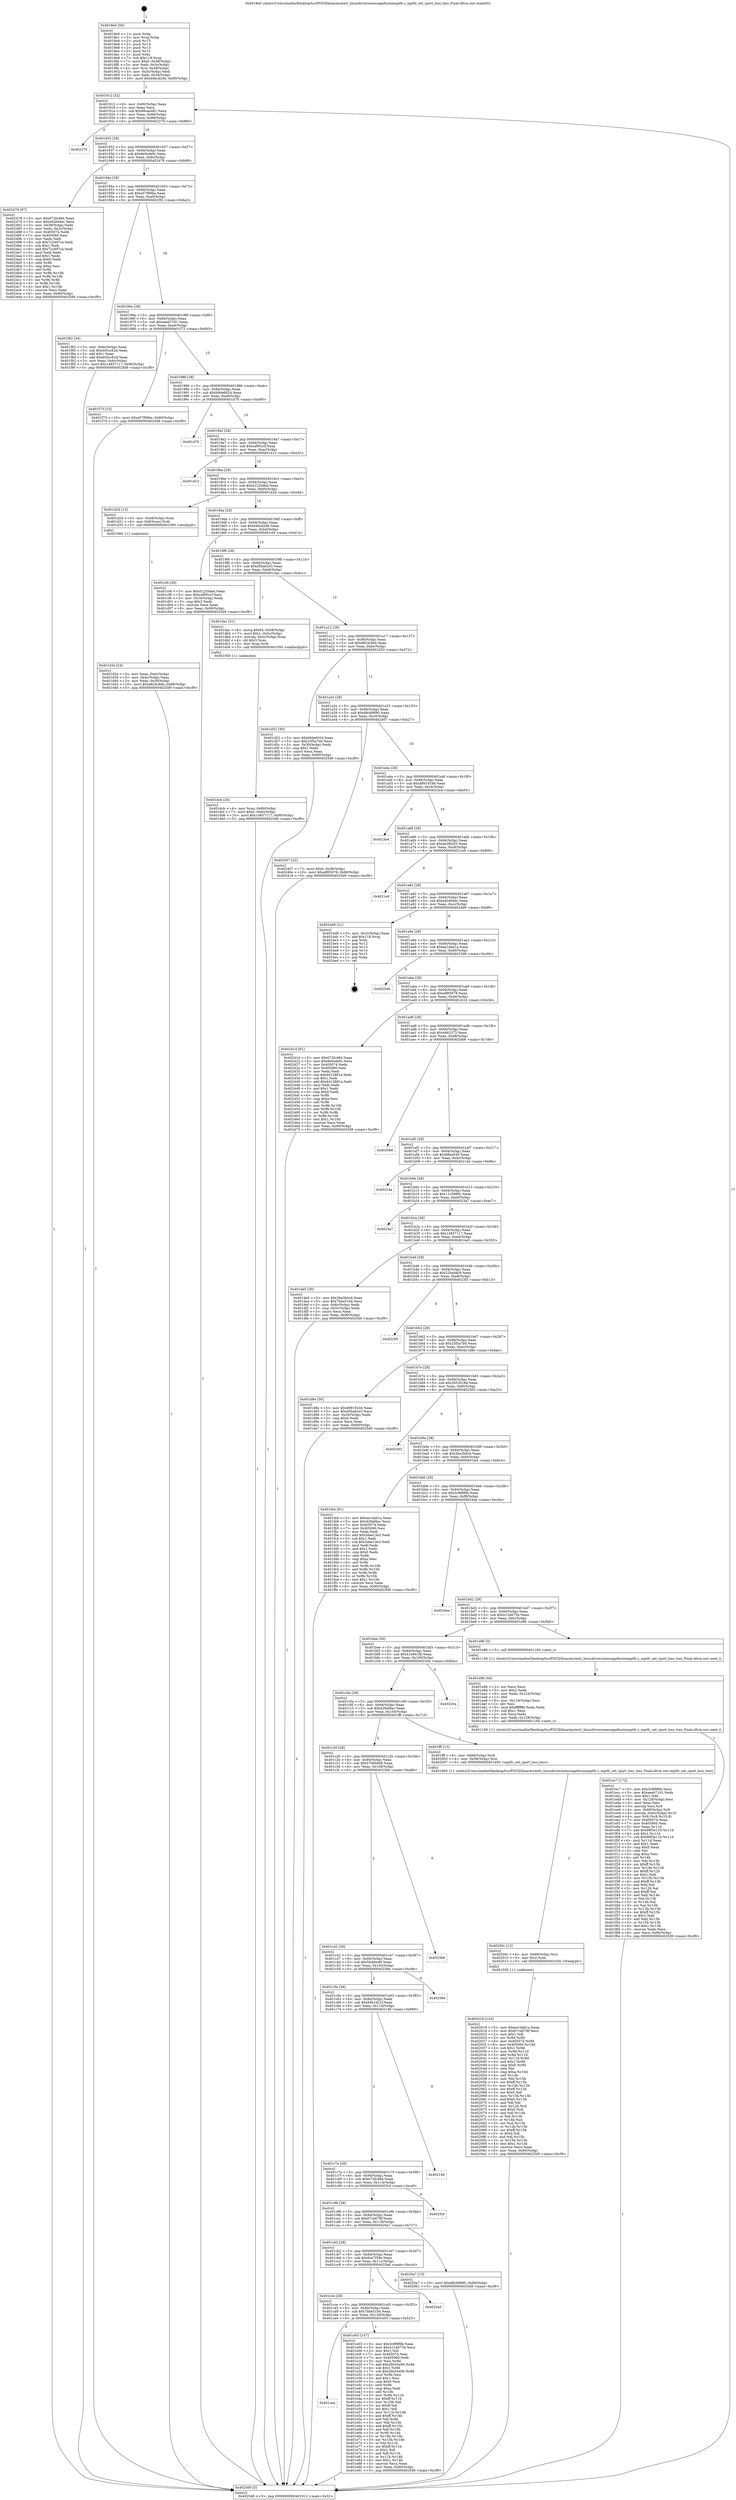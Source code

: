 digraph "0x4018e0" {
  label = "0x4018e0 (/mnt/c/Users/mathe/Desktop/tcc/POCII/binaries/extr_linuxdriversmessagefusionmptfc.c_mptfc_set_rport_loss_tmo_Final-ollvm.out::main(0))"
  labelloc = "t"
  node[shape=record]

  Entry [label="",width=0.3,height=0.3,shape=circle,fillcolor=black,style=filled]
  "0x401912" [label="{
     0x401912 [32]\l
     | [instrs]\l
     &nbsp;&nbsp;0x401912 \<+6\>: mov -0x90(%rbp),%eax\l
     &nbsp;&nbsp;0x401918 \<+2\>: mov %eax,%ecx\l
     &nbsp;&nbsp;0x40191a \<+6\>: sub $0x88cad481,%ecx\l
     &nbsp;&nbsp;0x401920 \<+6\>: mov %eax,-0x94(%rbp)\l
     &nbsp;&nbsp;0x401926 \<+6\>: mov %ecx,-0x98(%rbp)\l
     &nbsp;&nbsp;0x40192c \<+6\>: je 0000000000402270 \<main+0x990\>\l
  }"]
  "0x402270" [label="{
     0x402270\l
  }", style=dashed]
  "0x401932" [label="{
     0x401932 [28]\l
     | [instrs]\l
     &nbsp;&nbsp;0x401932 \<+5\>: jmp 0000000000401937 \<main+0x57\>\l
     &nbsp;&nbsp;0x401937 \<+6\>: mov -0x94(%rbp),%eax\l
     &nbsp;&nbsp;0x40193d \<+5\>: sub $0x9e0cde0c,%eax\l
     &nbsp;&nbsp;0x401942 \<+6\>: mov %eax,-0x9c(%rbp)\l
     &nbsp;&nbsp;0x401948 \<+6\>: je 0000000000402478 \<main+0xb98\>\l
  }"]
  Exit [label="",width=0.3,height=0.3,shape=circle,fillcolor=black,style=filled,peripheries=2]
  "0x402478" [label="{
     0x402478 [97]\l
     | [instrs]\l
     &nbsp;&nbsp;0x402478 \<+5\>: mov $0x672fc484,%eax\l
     &nbsp;&nbsp;0x40247d \<+5\>: mov $0xe42e04ec,%ecx\l
     &nbsp;&nbsp;0x402482 \<+3\>: mov -0x38(%rbp),%edx\l
     &nbsp;&nbsp;0x402485 \<+3\>: mov %edx,-0x2c(%rbp)\l
     &nbsp;&nbsp;0x402488 \<+7\>: mov 0x405074,%edx\l
     &nbsp;&nbsp;0x40248f \<+7\>: mov 0x405060,%esi\l
     &nbsp;&nbsp;0x402496 \<+2\>: mov %edx,%edi\l
     &nbsp;&nbsp;0x402498 \<+6\>: sub $0x7c2497ce,%edi\l
     &nbsp;&nbsp;0x40249e \<+3\>: sub $0x1,%edi\l
     &nbsp;&nbsp;0x4024a1 \<+6\>: add $0x7c2497ce,%edi\l
     &nbsp;&nbsp;0x4024a7 \<+3\>: imul %edi,%edx\l
     &nbsp;&nbsp;0x4024aa \<+3\>: and $0x1,%edx\l
     &nbsp;&nbsp;0x4024ad \<+3\>: cmp $0x0,%edx\l
     &nbsp;&nbsp;0x4024b0 \<+4\>: sete %r8b\l
     &nbsp;&nbsp;0x4024b4 \<+3\>: cmp $0xa,%esi\l
     &nbsp;&nbsp;0x4024b7 \<+4\>: setl %r9b\l
     &nbsp;&nbsp;0x4024bb \<+3\>: mov %r8b,%r10b\l
     &nbsp;&nbsp;0x4024be \<+3\>: and %r9b,%r10b\l
     &nbsp;&nbsp;0x4024c1 \<+3\>: xor %r9b,%r8b\l
     &nbsp;&nbsp;0x4024c4 \<+3\>: or %r8b,%r10b\l
     &nbsp;&nbsp;0x4024c7 \<+4\>: test $0x1,%r10b\l
     &nbsp;&nbsp;0x4024cb \<+3\>: cmovne %ecx,%eax\l
     &nbsp;&nbsp;0x4024ce \<+6\>: mov %eax,-0x90(%rbp)\l
     &nbsp;&nbsp;0x4024d4 \<+5\>: jmp 00000000004025d9 \<main+0xcf9\>\l
  }"]
  "0x40194e" [label="{
     0x40194e [28]\l
     | [instrs]\l
     &nbsp;&nbsp;0x40194e \<+5\>: jmp 0000000000401953 \<main+0x73\>\l
     &nbsp;&nbsp;0x401953 \<+6\>: mov -0x94(%rbp),%eax\l
     &nbsp;&nbsp;0x401959 \<+5\>: sub $0xa57f99be,%eax\l
     &nbsp;&nbsp;0x40195e \<+6\>: mov %eax,-0xa0(%rbp)\l
     &nbsp;&nbsp;0x401964 \<+6\>: je 0000000000401f82 \<main+0x6a2\>\l
  }"]
  "0x402018" [label="{
     0x402018 [143]\l
     | [instrs]\l
     &nbsp;&nbsp;0x402018 \<+5\>: mov $0xee1dab1a,%eax\l
     &nbsp;&nbsp;0x40201d \<+5\>: mov $0x67c4678f,%ecx\l
     &nbsp;&nbsp;0x402022 \<+2\>: mov $0x1,%dl\l
     &nbsp;&nbsp;0x402024 \<+3\>: xor %r8d,%r8d\l
     &nbsp;&nbsp;0x402027 \<+8\>: mov 0x405074,%r9d\l
     &nbsp;&nbsp;0x40202f \<+8\>: mov 0x405060,%r10d\l
     &nbsp;&nbsp;0x402037 \<+4\>: sub $0x1,%r8d\l
     &nbsp;&nbsp;0x40203b \<+3\>: mov %r9d,%r11d\l
     &nbsp;&nbsp;0x40203e \<+3\>: add %r8d,%r11d\l
     &nbsp;&nbsp;0x402041 \<+4\>: imul %r11d,%r9d\l
     &nbsp;&nbsp;0x402045 \<+4\>: and $0x1,%r9d\l
     &nbsp;&nbsp;0x402049 \<+4\>: cmp $0x0,%r9d\l
     &nbsp;&nbsp;0x40204d \<+3\>: sete %bl\l
     &nbsp;&nbsp;0x402050 \<+4\>: cmp $0xa,%r10d\l
     &nbsp;&nbsp;0x402054 \<+4\>: setl %r14b\l
     &nbsp;&nbsp;0x402058 \<+3\>: mov %bl,%r15b\l
     &nbsp;&nbsp;0x40205b \<+4\>: xor $0xff,%r15b\l
     &nbsp;&nbsp;0x40205f \<+3\>: mov %r14b,%r12b\l
     &nbsp;&nbsp;0x402062 \<+4\>: xor $0xff,%r12b\l
     &nbsp;&nbsp;0x402066 \<+3\>: xor $0x0,%dl\l
     &nbsp;&nbsp;0x402069 \<+3\>: mov %r15b,%r13b\l
     &nbsp;&nbsp;0x40206c \<+4\>: and $0x0,%r13b\l
     &nbsp;&nbsp;0x402070 \<+2\>: and %dl,%bl\l
     &nbsp;&nbsp;0x402072 \<+3\>: mov %r12b,%sil\l
     &nbsp;&nbsp;0x402075 \<+4\>: and $0x0,%sil\l
     &nbsp;&nbsp;0x402079 \<+3\>: and %dl,%r14b\l
     &nbsp;&nbsp;0x40207c \<+3\>: or %bl,%r13b\l
     &nbsp;&nbsp;0x40207f \<+3\>: or %r14b,%sil\l
     &nbsp;&nbsp;0x402082 \<+3\>: xor %sil,%r13b\l
     &nbsp;&nbsp;0x402085 \<+3\>: or %r12b,%r15b\l
     &nbsp;&nbsp;0x402088 \<+4\>: xor $0xff,%r15b\l
     &nbsp;&nbsp;0x40208c \<+3\>: or $0x0,%dl\l
     &nbsp;&nbsp;0x40208f \<+3\>: and %dl,%r15b\l
     &nbsp;&nbsp;0x402092 \<+3\>: or %r15b,%r13b\l
     &nbsp;&nbsp;0x402095 \<+4\>: test $0x1,%r13b\l
     &nbsp;&nbsp;0x402099 \<+3\>: cmovne %ecx,%eax\l
     &nbsp;&nbsp;0x40209c \<+6\>: mov %eax,-0x90(%rbp)\l
     &nbsp;&nbsp;0x4020a2 \<+5\>: jmp 00000000004025d9 \<main+0xcf9\>\l
  }"]
  "0x401f82" [label="{
     0x401f82 [34]\l
     | [instrs]\l
     &nbsp;&nbsp;0x401f82 \<+3\>: mov -0x6c(%rbp),%eax\l
     &nbsp;&nbsp;0x401f85 \<+5\>: sub $0xd45cc62d,%eax\l
     &nbsp;&nbsp;0x401f8a \<+3\>: add $0x1,%eax\l
     &nbsp;&nbsp;0x401f8d \<+5\>: add $0xd45cc62d,%eax\l
     &nbsp;&nbsp;0x401f92 \<+3\>: mov %eax,-0x6c(%rbp)\l
     &nbsp;&nbsp;0x401f95 \<+10\>: movl $0x14857117,-0x90(%rbp)\l
     &nbsp;&nbsp;0x401f9f \<+5\>: jmp 00000000004025d9 \<main+0xcf9\>\l
  }"]
  "0x40196a" [label="{
     0x40196a [28]\l
     | [instrs]\l
     &nbsp;&nbsp;0x40196a \<+5\>: jmp 000000000040196f \<main+0x8f\>\l
     &nbsp;&nbsp;0x40196f \<+6\>: mov -0x94(%rbp),%eax\l
     &nbsp;&nbsp;0x401975 \<+5\>: sub $0xaeeb7161,%eax\l
     &nbsp;&nbsp;0x40197a \<+6\>: mov %eax,-0xa4(%rbp)\l
     &nbsp;&nbsp;0x401980 \<+6\>: je 0000000000401f73 \<main+0x693\>\l
  }"]
  "0x40200c" [label="{
     0x40200c [12]\l
     | [instrs]\l
     &nbsp;&nbsp;0x40200c \<+4\>: mov -0x68(%rbp),%rsi\l
     &nbsp;&nbsp;0x402010 \<+3\>: mov %rsi,%rdi\l
     &nbsp;&nbsp;0x402013 \<+5\>: call 0000000000401030 \<free@plt\>\l
     | [calls]\l
     &nbsp;&nbsp;0x401030 \{1\} (unknown)\l
  }"]
  "0x401f73" [label="{
     0x401f73 [15]\l
     | [instrs]\l
     &nbsp;&nbsp;0x401f73 \<+10\>: movl $0xa57f99be,-0x90(%rbp)\l
     &nbsp;&nbsp;0x401f7d \<+5\>: jmp 00000000004025d9 \<main+0xcf9\>\l
  }"]
  "0x401986" [label="{
     0x401986 [28]\l
     | [instrs]\l
     &nbsp;&nbsp;0x401986 \<+5\>: jmp 000000000040198b \<main+0xab\>\l
     &nbsp;&nbsp;0x40198b \<+6\>: mov -0x94(%rbp),%eax\l
     &nbsp;&nbsp;0x401991 \<+5\>: sub $0xb9de6024,%eax\l
     &nbsp;&nbsp;0x401996 \<+6\>: mov %eax,-0xa8(%rbp)\l
     &nbsp;&nbsp;0x40199c \<+6\>: je 0000000000401d70 \<main+0x490\>\l
  }"]
  "0x401ec7" [label="{
     0x401ec7 [172]\l
     | [instrs]\l
     &nbsp;&nbsp;0x401ec7 \<+5\>: mov $0x3c8f9f6b,%ecx\l
     &nbsp;&nbsp;0x401ecc \<+5\>: mov $0xaeeb7161,%edx\l
     &nbsp;&nbsp;0x401ed1 \<+3\>: mov $0x1,%dil\l
     &nbsp;&nbsp;0x401ed4 \<+6\>: mov -0x128(%rbp),%esi\l
     &nbsp;&nbsp;0x401eda \<+3\>: imul %eax,%esi\l
     &nbsp;&nbsp;0x401edd \<+3\>: movslq %esi,%r8\l
     &nbsp;&nbsp;0x401ee0 \<+4\>: mov -0x68(%rbp),%r9\l
     &nbsp;&nbsp;0x401ee4 \<+4\>: movslq -0x6c(%rbp),%r10\l
     &nbsp;&nbsp;0x401ee8 \<+4\>: mov %r8,(%r9,%r10,8)\l
     &nbsp;&nbsp;0x401eec \<+7\>: mov 0x405074,%eax\l
     &nbsp;&nbsp;0x401ef3 \<+7\>: mov 0x405060,%esi\l
     &nbsp;&nbsp;0x401efa \<+3\>: mov %eax,%r11d\l
     &nbsp;&nbsp;0x401efd \<+7\>: add $0x99f3e116,%r11d\l
     &nbsp;&nbsp;0x401f04 \<+4\>: sub $0x1,%r11d\l
     &nbsp;&nbsp;0x401f08 \<+7\>: sub $0x99f3e116,%r11d\l
     &nbsp;&nbsp;0x401f0f \<+4\>: imul %r11d,%eax\l
     &nbsp;&nbsp;0x401f13 \<+3\>: and $0x1,%eax\l
     &nbsp;&nbsp;0x401f16 \<+3\>: cmp $0x0,%eax\l
     &nbsp;&nbsp;0x401f19 \<+3\>: sete %bl\l
     &nbsp;&nbsp;0x401f1c \<+3\>: cmp $0xa,%esi\l
     &nbsp;&nbsp;0x401f1f \<+4\>: setl %r14b\l
     &nbsp;&nbsp;0x401f23 \<+3\>: mov %bl,%r15b\l
     &nbsp;&nbsp;0x401f26 \<+4\>: xor $0xff,%r15b\l
     &nbsp;&nbsp;0x401f2a \<+3\>: mov %r14b,%r12b\l
     &nbsp;&nbsp;0x401f2d \<+4\>: xor $0xff,%r12b\l
     &nbsp;&nbsp;0x401f31 \<+4\>: xor $0x1,%dil\l
     &nbsp;&nbsp;0x401f35 \<+3\>: mov %r15b,%r13b\l
     &nbsp;&nbsp;0x401f38 \<+4\>: and $0xff,%r13b\l
     &nbsp;&nbsp;0x401f3c \<+3\>: and %dil,%bl\l
     &nbsp;&nbsp;0x401f3f \<+3\>: mov %r12b,%al\l
     &nbsp;&nbsp;0x401f42 \<+2\>: and $0xff,%al\l
     &nbsp;&nbsp;0x401f44 \<+3\>: and %dil,%r14b\l
     &nbsp;&nbsp;0x401f47 \<+3\>: or %bl,%r13b\l
     &nbsp;&nbsp;0x401f4a \<+3\>: or %r14b,%al\l
     &nbsp;&nbsp;0x401f4d \<+3\>: xor %al,%r13b\l
     &nbsp;&nbsp;0x401f50 \<+3\>: or %r12b,%r15b\l
     &nbsp;&nbsp;0x401f53 \<+4\>: xor $0xff,%r15b\l
     &nbsp;&nbsp;0x401f57 \<+4\>: or $0x1,%dil\l
     &nbsp;&nbsp;0x401f5b \<+3\>: and %dil,%r15b\l
     &nbsp;&nbsp;0x401f5e \<+3\>: or %r15b,%r13b\l
     &nbsp;&nbsp;0x401f61 \<+4\>: test $0x1,%r13b\l
     &nbsp;&nbsp;0x401f65 \<+3\>: cmovne %edx,%ecx\l
     &nbsp;&nbsp;0x401f68 \<+6\>: mov %ecx,-0x90(%rbp)\l
     &nbsp;&nbsp;0x401f6e \<+5\>: jmp 00000000004025d9 \<main+0xcf9\>\l
  }"]
  "0x401d70" [label="{
     0x401d70\l
  }", style=dashed]
  "0x4019a2" [label="{
     0x4019a2 [28]\l
     | [instrs]\l
     &nbsp;&nbsp;0x4019a2 \<+5\>: jmp 00000000004019a7 \<main+0xc7\>\l
     &nbsp;&nbsp;0x4019a7 \<+6\>: mov -0x94(%rbp),%eax\l
     &nbsp;&nbsp;0x4019ad \<+5\>: sub $0xcaf95ccf,%eax\l
     &nbsp;&nbsp;0x4019b2 \<+6\>: mov %eax,-0xac(%rbp)\l
     &nbsp;&nbsp;0x4019b8 \<+6\>: je 0000000000401d12 \<main+0x432\>\l
  }"]
  "0x401e9b" [label="{
     0x401e9b [44]\l
     | [instrs]\l
     &nbsp;&nbsp;0x401e9b \<+2\>: xor %ecx,%ecx\l
     &nbsp;&nbsp;0x401e9d \<+5\>: mov $0x2,%edx\l
     &nbsp;&nbsp;0x401ea2 \<+6\>: mov %edx,-0x124(%rbp)\l
     &nbsp;&nbsp;0x401ea8 \<+1\>: cltd\l
     &nbsp;&nbsp;0x401ea9 \<+6\>: mov -0x124(%rbp),%esi\l
     &nbsp;&nbsp;0x401eaf \<+2\>: idiv %esi\l
     &nbsp;&nbsp;0x401eb1 \<+6\>: imul $0xfffffffe,%edx,%edx\l
     &nbsp;&nbsp;0x401eb7 \<+3\>: sub $0x1,%ecx\l
     &nbsp;&nbsp;0x401eba \<+2\>: sub %ecx,%edx\l
     &nbsp;&nbsp;0x401ebc \<+6\>: mov %edx,-0x128(%rbp)\l
     &nbsp;&nbsp;0x401ec2 \<+5\>: call 0000000000401160 \<next_i\>\l
     | [calls]\l
     &nbsp;&nbsp;0x401160 \{1\} (/mnt/c/Users/mathe/Desktop/tcc/POCII/binaries/extr_linuxdriversmessagefusionmptfc.c_mptfc_set_rport_loss_tmo_Final-ollvm.out::next_i)\l
  }"]
  "0x401d12" [label="{
     0x401d12\l
  }", style=dashed]
  "0x4019be" [label="{
     0x4019be [28]\l
     | [instrs]\l
     &nbsp;&nbsp;0x4019be \<+5\>: jmp 00000000004019c3 \<main+0xe3\>\l
     &nbsp;&nbsp;0x4019c3 \<+6\>: mov -0x94(%rbp),%eax\l
     &nbsp;&nbsp;0x4019c9 \<+5\>: sub $0xd1220ded,%eax\l
     &nbsp;&nbsp;0x4019ce \<+6\>: mov %eax,-0xb0(%rbp)\l
     &nbsp;&nbsp;0x4019d4 \<+6\>: je 0000000000401d2d \<main+0x44d\>\l
  }"]
  "0x401cea" [label="{
     0x401cea\l
  }", style=dashed]
  "0x401d2d" [label="{
     0x401d2d [13]\l
     | [instrs]\l
     &nbsp;&nbsp;0x401d2d \<+4\>: mov -0x48(%rbp),%rax\l
     &nbsp;&nbsp;0x401d31 \<+4\>: mov 0x8(%rax),%rdi\l
     &nbsp;&nbsp;0x401d35 \<+5\>: call 0000000000401060 \<atoi@plt\>\l
     | [calls]\l
     &nbsp;&nbsp;0x401060 \{1\} (unknown)\l
  }"]
  "0x4019da" [label="{
     0x4019da [28]\l
     | [instrs]\l
     &nbsp;&nbsp;0x4019da \<+5\>: jmp 00000000004019df \<main+0xff\>\l
     &nbsp;&nbsp;0x4019df \<+6\>: mov -0x94(%rbp),%eax\l
     &nbsp;&nbsp;0x4019e5 \<+5\>: sub $0xd4bcd246,%eax\l
     &nbsp;&nbsp;0x4019ea \<+6\>: mov %eax,-0xb4(%rbp)\l
     &nbsp;&nbsp;0x4019f0 \<+6\>: je 0000000000401cf4 \<main+0x414\>\l
  }"]
  "0x401e03" [label="{
     0x401e03 [147]\l
     | [instrs]\l
     &nbsp;&nbsp;0x401e03 \<+5\>: mov $0x3c8f9f6b,%eax\l
     &nbsp;&nbsp;0x401e08 \<+5\>: mov $0x41246734,%ecx\l
     &nbsp;&nbsp;0x401e0d \<+2\>: mov $0x1,%dl\l
     &nbsp;&nbsp;0x401e0f \<+7\>: mov 0x405074,%esi\l
     &nbsp;&nbsp;0x401e16 \<+7\>: mov 0x405060,%edi\l
     &nbsp;&nbsp;0x401e1d \<+3\>: mov %esi,%r8d\l
     &nbsp;&nbsp;0x401e20 \<+7\>: add $0x26b55e90,%r8d\l
     &nbsp;&nbsp;0x401e27 \<+4\>: sub $0x1,%r8d\l
     &nbsp;&nbsp;0x401e2b \<+7\>: sub $0x26b55e90,%r8d\l
     &nbsp;&nbsp;0x401e32 \<+4\>: imul %r8d,%esi\l
     &nbsp;&nbsp;0x401e36 \<+3\>: and $0x1,%esi\l
     &nbsp;&nbsp;0x401e39 \<+3\>: cmp $0x0,%esi\l
     &nbsp;&nbsp;0x401e3c \<+4\>: sete %r9b\l
     &nbsp;&nbsp;0x401e40 \<+3\>: cmp $0xa,%edi\l
     &nbsp;&nbsp;0x401e43 \<+4\>: setl %r10b\l
     &nbsp;&nbsp;0x401e47 \<+3\>: mov %r9b,%r11b\l
     &nbsp;&nbsp;0x401e4a \<+4\>: xor $0xff,%r11b\l
     &nbsp;&nbsp;0x401e4e \<+3\>: mov %r10b,%bl\l
     &nbsp;&nbsp;0x401e51 \<+3\>: xor $0xff,%bl\l
     &nbsp;&nbsp;0x401e54 \<+3\>: xor $0x1,%dl\l
     &nbsp;&nbsp;0x401e57 \<+3\>: mov %r11b,%r14b\l
     &nbsp;&nbsp;0x401e5a \<+4\>: and $0xff,%r14b\l
     &nbsp;&nbsp;0x401e5e \<+3\>: and %dl,%r9b\l
     &nbsp;&nbsp;0x401e61 \<+3\>: mov %bl,%r15b\l
     &nbsp;&nbsp;0x401e64 \<+4\>: and $0xff,%r15b\l
     &nbsp;&nbsp;0x401e68 \<+3\>: and %dl,%r10b\l
     &nbsp;&nbsp;0x401e6b \<+3\>: or %r9b,%r14b\l
     &nbsp;&nbsp;0x401e6e \<+3\>: or %r10b,%r15b\l
     &nbsp;&nbsp;0x401e71 \<+3\>: xor %r15b,%r14b\l
     &nbsp;&nbsp;0x401e74 \<+3\>: or %bl,%r11b\l
     &nbsp;&nbsp;0x401e77 \<+4\>: xor $0xff,%r11b\l
     &nbsp;&nbsp;0x401e7b \<+3\>: or $0x1,%dl\l
     &nbsp;&nbsp;0x401e7e \<+3\>: and %dl,%r11b\l
     &nbsp;&nbsp;0x401e81 \<+3\>: or %r11b,%r14b\l
     &nbsp;&nbsp;0x401e84 \<+4\>: test $0x1,%r14b\l
     &nbsp;&nbsp;0x401e88 \<+3\>: cmovne %ecx,%eax\l
     &nbsp;&nbsp;0x401e8b \<+6\>: mov %eax,-0x90(%rbp)\l
     &nbsp;&nbsp;0x401e91 \<+5\>: jmp 00000000004025d9 \<main+0xcf9\>\l
  }"]
  "0x401cf4" [label="{
     0x401cf4 [30]\l
     | [instrs]\l
     &nbsp;&nbsp;0x401cf4 \<+5\>: mov $0xd1220ded,%eax\l
     &nbsp;&nbsp;0x401cf9 \<+5\>: mov $0xcaf95ccf,%ecx\l
     &nbsp;&nbsp;0x401cfe \<+3\>: mov -0x34(%rbp),%edx\l
     &nbsp;&nbsp;0x401d01 \<+3\>: cmp $0x2,%edx\l
     &nbsp;&nbsp;0x401d04 \<+3\>: cmovne %ecx,%eax\l
     &nbsp;&nbsp;0x401d07 \<+6\>: mov %eax,-0x90(%rbp)\l
     &nbsp;&nbsp;0x401d0d \<+5\>: jmp 00000000004025d9 \<main+0xcf9\>\l
  }"]
  "0x4019f6" [label="{
     0x4019f6 [28]\l
     | [instrs]\l
     &nbsp;&nbsp;0x4019f6 \<+5\>: jmp 00000000004019fb \<main+0x11b\>\l
     &nbsp;&nbsp;0x4019fb \<+6\>: mov -0x94(%rbp),%eax\l
     &nbsp;&nbsp;0x401a01 \<+5\>: sub $0xd5ba62e3,%eax\l
     &nbsp;&nbsp;0x401a06 \<+6\>: mov %eax,-0xb8(%rbp)\l
     &nbsp;&nbsp;0x401a0c \<+6\>: je 0000000000401dac \<main+0x4cc\>\l
  }"]
  "0x4025d9" [label="{
     0x4025d9 [5]\l
     | [instrs]\l
     &nbsp;&nbsp;0x4025d9 \<+5\>: jmp 0000000000401912 \<main+0x32\>\l
  }"]
  "0x4018e0" [label="{
     0x4018e0 [50]\l
     | [instrs]\l
     &nbsp;&nbsp;0x4018e0 \<+1\>: push %rbp\l
     &nbsp;&nbsp;0x4018e1 \<+3\>: mov %rsp,%rbp\l
     &nbsp;&nbsp;0x4018e4 \<+2\>: push %r15\l
     &nbsp;&nbsp;0x4018e6 \<+2\>: push %r14\l
     &nbsp;&nbsp;0x4018e8 \<+2\>: push %r13\l
     &nbsp;&nbsp;0x4018ea \<+2\>: push %r12\l
     &nbsp;&nbsp;0x4018ec \<+1\>: push %rbx\l
     &nbsp;&nbsp;0x4018ed \<+7\>: sub $0x118,%rsp\l
     &nbsp;&nbsp;0x4018f4 \<+7\>: movl $0x0,-0x38(%rbp)\l
     &nbsp;&nbsp;0x4018fb \<+3\>: mov %edi,-0x3c(%rbp)\l
     &nbsp;&nbsp;0x4018fe \<+4\>: mov %rsi,-0x48(%rbp)\l
     &nbsp;&nbsp;0x401902 \<+3\>: mov -0x3c(%rbp),%edi\l
     &nbsp;&nbsp;0x401905 \<+3\>: mov %edi,-0x34(%rbp)\l
     &nbsp;&nbsp;0x401908 \<+10\>: movl $0xd4bcd246,-0x90(%rbp)\l
  }"]
  "0x401d3a" [label="{
     0x401d3a [24]\l
     | [instrs]\l
     &nbsp;&nbsp;0x401d3a \<+3\>: mov %eax,-0x4c(%rbp)\l
     &nbsp;&nbsp;0x401d3d \<+3\>: mov -0x4c(%rbp),%eax\l
     &nbsp;&nbsp;0x401d40 \<+3\>: mov %eax,-0x30(%rbp)\l
     &nbsp;&nbsp;0x401d43 \<+10\>: movl $0xd824c8eb,-0x90(%rbp)\l
     &nbsp;&nbsp;0x401d4d \<+5\>: jmp 00000000004025d9 \<main+0xcf9\>\l
  }"]
  "0x401cce" [label="{
     0x401cce [28]\l
     | [instrs]\l
     &nbsp;&nbsp;0x401cce \<+5\>: jmp 0000000000401cd3 \<main+0x3f3\>\l
     &nbsp;&nbsp;0x401cd3 \<+6\>: mov -0x94(%rbp),%eax\l
     &nbsp;&nbsp;0x401cd9 \<+5\>: sub $0x7bbe51b4,%eax\l
     &nbsp;&nbsp;0x401cde \<+6\>: mov %eax,-0x120(%rbp)\l
     &nbsp;&nbsp;0x401ce4 \<+6\>: je 0000000000401e03 \<main+0x523\>\l
  }"]
  "0x401dac" [label="{
     0x401dac [31]\l
     | [instrs]\l
     &nbsp;&nbsp;0x401dac \<+8\>: movq $0x64,-0x58(%rbp)\l
     &nbsp;&nbsp;0x401db4 \<+7\>: movl $0x1,-0x5c(%rbp)\l
     &nbsp;&nbsp;0x401dbb \<+4\>: movslq -0x5c(%rbp),%rax\l
     &nbsp;&nbsp;0x401dbf \<+4\>: shl $0x3,%rax\l
     &nbsp;&nbsp;0x401dc3 \<+3\>: mov %rax,%rdi\l
     &nbsp;&nbsp;0x401dc6 \<+5\>: call 0000000000401050 \<malloc@plt\>\l
     | [calls]\l
     &nbsp;&nbsp;0x401050 \{1\} (unknown)\l
  }"]
  "0x401a12" [label="{
     0x401a12 [28]\l
     | [instrs]\l
     &nbsp;&nbsp;0x401a12 \<+5\>: jmp 0000000000401a17 \<main+0x137\>\l
     &nbsp;&nbsp;0x401a17 \<+6\>: mov -0x94(%rbp),%eax\l
     &nbsp;&nbsp;0x401a1d \<+5\>: sub $0xd824c8eb,%eax\l
     &nbsp;&nbsp;0x401a22 \<+6\>: mov %eax,-0xbc(%rbp)\l
     &nbsp;&nbsp;0x401a28 \<+6\>: je 0000000000401d52 \<main+0x472\>\l
  }"]
  "0x4025ad" [label="{
     0x4025ad\l
  }", style=dashed]
  "0x401d52" [label="{
     0x401d52 [30]\l
     | [instrs]\l
     &nbsp;&nbsp;0x401d52 \<+5\>: mov $0xb9de6024,%eax\l
     &nbsp;&nbsp;0x401d57 \<+5\>: mov $0x25f5a7b0,%ecx\l
     &nbsp;&nbsp;0x401d5c \<+3\>: mov -0x30(%rbp),%edx\l
     &nbsp;&nbsp;0x401d5f \<+3\>: cmp $0x1,%edx\l
     &nbsp;&nbsp;0x401d62 \<+3\>: cmovl %ecx,%eax\l
     &nbsp;&nbsp;0x401d65 \<+6\>: mov %eax,-0x90(%rbp)\l
     &nbsp;&nbsp;0x401d6b \<+5\>: jmp 00000000004025d9 \<main+0xcf9\>\l
  }"]
  "0x401a2e" [label="{
     0x401a2e [28]\l
     | [instrs]\l
     &nbsp;&nbsp;0x401a2e \<+5\>: jmp 0000000000401a33 \<main+0x153\>\l
     &nbsp;&nbsp;0x401a33 \<+6\>: mov -0x94(%rbp),%eax\l
     &nbsp;&nbsp;0x401a39 \<+5\>: sub $0xd8cb9890,%eax\l
     &nbsp;&nbsp;0x401a3e \<+6\>: mov %eax,-0xc0(%rbp)\l
     &nbsp;&nbsp;0x401a44 \<+6\>: je 0000000000402407 \<main+0xb27\>\l
  }"]
  "0x401cb2" [label="{
     0x401cb2 [28]\l
     | [instrs]\l
     &nbsp;&nbsp;0x401cb2 \<+5\>: jmp 0000000000401cb7 \<main+0x3d7\>\l
     &nbsp;&nbsp;0x401cb7 \<+6\>: mov -0x94(%rbp),%eax\l
     &nbsp;&nbsp;0x401cbd \<+5\>: sub $0x6ca7f39e,%eax\l
     &nbsp;&nbsp;0x401cc2 \<+6\>: mov %eax,-0x11c(%rbp)\l
     &nbsp;&nbsp;0x401cc8 \<+6\>: je 00000000004025ad \<main+0xccd\>\l
  }"]
  "0x402407" [label="{
     0x402407 [22]\l
     | [instrs]\l
     &nbsp;&nbsp;0x402407 \<+7\>: movl $0x0,-0x38(%rbp)\l
     &nbsp;&nbsp;0x40240e \<+10\>: movl $0xef8f3078,-0x90(%rbp)\l
     &nbsp;&nbsp;0x402418 \<+5\>: jmp 00000000004025d9 \<main+0xcf9\>\l
  }"]
  "0x401a4a" [label="{
     0x401a4a [28]\l
     | [instrs]\l
     &nbsp;&nbsp;0x401a4a \<+5\>: jmp 0000000000401a4f \<main+0x16f\>\l
     &nbsp;&nbsp;0x401a4f \<+6\>: mov -0x94(%rbp),%eax\l
     &nbsp;&nbsp;0x401a55 \<+5\>: sub $0xd9919246,%eax\l
     &nbsp;&nbsp;0x401a5a \<+6\>: mov %eax,-0xc4(%rbp)\l
     &nbsp;&nbsp;0x401a60 \<+6\>: je 00000000004023e4 \<main+0xb04\>\l
  }"]
  "0x4020a7" [label="{
     0x4020a7 [15]\l
     | [instrs]\l
     &nbsp;&nbsp;0x4020a7 \<+10\>: movl $0xd8cb9890,-0x90(%rbp)\l
     &nbsp;&nbsp;0x4020b1 \<+5\>: jmp 00000000004025d9 \<main+0xcf9\>\l
  }"]
  "0x4023e4" [label="{
     0x4023e4\l
  }", style=dashed]
  "0x401a66" [label="{
     0x401a66 [28]\l
     | [instrs]\l
     &nbsp;&nbsp;0x401a66 \<+5\>: jmp 0000000000401a6b \<main+0x18b\>\l
     &nbsp;&nbsp;0x401a6b \<+6\>: mov -0x94(%rbp),%eax\l
     &nbsp;&nbsp;0x401a71 \<+5\>: sub $0xde2fbc03,%eax\l
     &nbsp;&nbsp;0x401a76 \<+6\>: mov %eax,-0xc8(%rbp)\l
     &nbsp;&nbsp;0x401a7c \<+6\>: je 00000000004021e9 \<main+0x909\>\l
  }"]
  "0x401c96" [label="{
     0x401c96 [28]\l
     | [instrs]\l
     &nbsp;&nbsp;0x401c96 \<+5\>: jmp 0000000000401c9b \<main+0x3bb\>\l
     &nbsp;&nbsp;0x401c9b \<+6\>: mov -0x94(%rbp),%eax\l
     &nbsp;&nbsp;0x401ca1 \<+5\>: sub $0x67c4678f,%eax\l
     &nbsp;&nbsp;0x401ca6 \<+6\>: mov %eax,-0x118(%rbp)\l
     &nbsp;&nbsp;0x401cac \<+6\>: je 00000000004020a7 \<main+0x7c7\>\l
  }"]
  "0x4021e9" [label="{
     0x4021e9\l
  }", style=dashed]
  "0x401a82" [label="{
     0x401a82 [28]\l
     | [instrs]\l
     &nbsp;&nbsp;0x401a82 \<+5\>: jmp 0000000000401a87 \<main+0x1a7\>\l
     &nbsp;&nbsp;0x401a87 \<+6\>: mov -0x94(%rbp),%eax\l
     &nbsp;&nbsp;0x401a8d \<+5\>: sub $0xe42e04ec,%eax\l
     &nbsp;&nbsp;0x401a92 \<+6\>: mov %eax,-0xcc(%rbp)\l
     &nbsp;&nbsp;0x401a98 \<+6\>: je 00000000004024d9 \<main+0xbf9\>\l
  }"]
  "0x4025cf" [label="{
     0x4025cf\l
  }", style=dashed]
  "0x4024d9" [label="{
     0x4024d9 [21]\l
     | [instrs]\l
     &nbsp;&nbsp;0x4024d9 \<+3\>: mov -0x2c(%rbp),%eax\l
     &nbsp;&nbsp;0x4024dc \<+7\>: add $0x118,%rsp\l
     &nbsp;&nbsp;0x4024e3 \<+1\>: pop %rbx\l
     &nbsp;&nbsp;0x4024e4 \<+2\>: pop %r12\l
     &nbsp;&nbsp;0x4024e6 \<+2\>: pop %r13\l
     &nbsp;&nbsp;0x4024e8 \<+2\>: pop %r14\l
     &nbsp;&nbsp;0x4024ea \<+2\>: pop %r15\l
     &nbsp;&nbsp;0x4024ec \<+1\>: pop %rbp\l
     &nbsp;&nbsp;0x4024ed \<+1\>: ret\l
  }"]
  "0x401a9e" [label="{
     0x401a9e [28]\l
     | [instrs]\l
     &nbsp;&nbsp;0x401a9e \<+5\>: jmp 0000000000401aa3 \<main+0x1c3\>\l
     &nbsp;&nbsp;0x401aa3 \<+6\>: mov -0x94(%rbp),%eax\l
     &nbsp;&nbsp;0x401aa9 \<+5\>: sub $0xee1dab1a,%eax\l
     &nbsp;&nbsp;0x401aae \<+6\>: mov %eax,-0xd0(%rbp)\l
     &nbsp;&nbsp;0x401ab4 \<+6\>: je 0000000000402546 \<main+0xc66\>\l
  }"]
  "0x401c7a" [label="{
     0x401c7a [28]\l
     | [instrs]\l
     &nbsp;&nbsp;0x401c7a \<+5\>: jmp 0000000000401c7f \<main+0x39f\>\l
     &nbsp;&nbsp;0x401c7f \<+6\>: mov -0x94(%rbp),%eax\l
     &nbsp;&nbsp;0x401c85 \<+5\>: sub $0x672fc484,%eax\l
     &nbsp;&nbsp;0x401c8a \<+6\>: mov %eax,-0x114(%rbp)\l
     &nbsp;&nbsp;0x401c90 \<+6\>: je 00000000004025cf \<main+0xcef\>\l
  }"]
  "0x402546" [label="{
     0x402546\l
  }", style=dashed]
  "0x401aba" [label="{
     0x401aba [28]\l
     | [instrs]\l
     &nbsp;&nbsp;0x401aba \<+5\>: jmp 0000000000401abf \<main+0x1df\>\l
     &nbsp;&nbsp;0x401abf \<+6\>: mov -0x94(%rbp),%eax\l
     &nbsp;&nbsp;0x401ac5 \<+5\>: sub $0xef8f3078,%eax\l
     &nbsp;&nbsp;0x401aca \<+6\>: mov %eax,-0xd4(%rbp)\l
     &nbsp;&nbsp;0x401ad0 \<+6\>: je 000000000040241d \<main+0xb3d\>\l
  }"]
  "0x402149" [label="{
     0x402149\l
  }", style=dashed]
  "0x40241d" [label="{
     0x40241d [91]\l
     | [instrs]\l
     &nbsp;&nbsp;0x40241d \<+5\>: mov $0x672fc484,%eax\l
     &nbsp;&nbsp;0x402422 \<+5\>: mov $0x9e0cde0c,%ecx\l
     &nbsp;&nbsp;0x402427 \<+7\>: mov 0x405074,%edx\l
     &nbsp;&nbsp;0x40242e \<+7\>: mov 0x405060,%esi\l
     &nbsp;&nbsp;0x402435 \<+2\>: mov %edx,%edi\l
     &nbsp;&nbsp;0x402437 \<+6\>: sub $0x6412881a,%edi\l
     &nbsp;&nbsp;0x40243d \<+3\>: sub $0x1,%edi\l
     &nbsp;&nbsp;0x402440 \<+6\>: add $0x6412881a,%edi\l
     &nbsp;&nbsp;0x402446 \<+3\>: imul %edi,%edx\l
     &nbsp;&nbsp;0x402449 \<+3\>: and $0x1,%edx\l
     &nbsp;&nbsp;0x40244c \<+3\>: cmp $0x0,%edx\l
     &nbsp;&nbsp;0x40244f \<+4\>: sete %r8b\l
     &nbsp;&nbsp;0x402453 \<+3\>: cmp $0xa,%esi\l
     &nbsp;&nbsp;0x402456 \<+4\>: setl %r9b\l
     &nbsp;&nbsp;0x40245a \<+3\>: mov %r8b,%r10b\l
     &nbsp;&nbsp;0x40245d \<+3\>: and %r9b,%r10b\l
     &nbsp;&nbsp;0x402460 \<+3\>: xor %r9b,%r8b\l
     &nbsp;&nbsp;0x402463 \<+3\>: or %r8b,%r10b\l
     &nbsp;&nbsp;0x402466 \<+4\>: test $0x1,%r10b\l
     &nbsp;&nbsp;0x40246a \<+3\>: cmovne %ecx,%eax\l
     &nbsp;&nbsp;0x40246d \<+6\>: mov %eax,-0x90(%rbp)\l
     &nbsp;&nbsp;0x402473 \<+5\>: jmp 00000000004025d9 \<main+0xcf9\>\l
  }"]
  "0x401ad6" [label="{
     0x401ad6 [28]\l
     | [instrs]\l
     &nbsp;&nbsp;0x401ad6 \<+5\>: jmp 0000000000401adb \<main+0x1fb\>\l
     &nbsp;&nbsp;0x401adb \<+6\>: mov -0x94(%rbp),%eax\l
     &nbsp;&nbsp;0x401ae1 \<+5\>: sub $0x4662372,%eax\l
     &nbsp;&nbsp;0x401ae6 \<+6\>: mov %eax,-0xd8(%rbp)\l
     &nbsp;&nbsp;0x401aec \<+6\>: je 00000000004020b6 \<main+0x7d6\>\l
  }"]
  "0x401c5e" [label="{
     0x401c5e [28]\l
     | [instrs]\l
     &nbsp;&nbsp;0x401c5e \<+5\>: jmp 0000000000401c63 \<main+0x383\>\l
     &nbsp;&nbsp;0x401c63 \<+6\>: mov -0x94(%rbp),%eax\l
     &nbsp;&nbsp;0x401c69 \<+5\>: sub $0x64b1d21f,%eax\l
     &nbsp;&nbsp;0x401c6e \<+6\>: mov %eax,-0x110(%rbp)\l
     &nbsp;&nbsp;0x401c74 \<+6\>: je 0000000000402149 \<main+0x869\>\l
  }"]
  "0x4020b6" [label="{
     0x4020b6\l
  }", style=dashed]
  "0x401af2" [label="{
     0x401af2 [28]\l
     | [instrs]\l
     &nbsp;&nbsp;0x401af2 \<+5\>: jmp 0000000000401af7 \<main+0x217\>\l
     &nbsp;&nbsp;0x401af7 \<+6\>: mov -0x94(%rbp),%eax\l
     &nbsp;&nbsp;0x401afd \<+5\>: sub $0x88aa545,%eax\l
     &nbsp;&nbsp;0x401b02 \<+6\>: mov %eax,-0xdc(%rbp)\l
     &nbsp;&nbsp;0x401b08 \<+6\>: je 00000000004021da \<main+0x8fa\>\l
  }"]
  "0x40256e" [label="{
     0x40256e\l
  }", style=dashed]
  "0x4021da" [label="{
     0x4021da\l
  }", style=dashed]
  "0x401b0e" [label="{
     0x401b0e [28]\l
     | [instrs]\l
     &nbsp;&nbsp;0x401b0e \<+5\>: jmp 0000000000401b13 \<main+0x233\>\l
     &nbsp;&nbsp;0x401b13 \<+6\>: mov -0x94(%rbp),%eax\l
     &nbsp;&nbsp;0x401b19 \<+5\>: sub $0x11c5880c,%eax\l
     &nbsp;&nbsp;0x401b1e \<+6\>: mov %eax,-0xe0(%rbp)\l
     &nbsp;&nbsp;0x401b24 \<+6\>: je 00000000004023a7 \<main+0xac7\>\l
  }"]
  "0x401c42" [label="{
     0x401c42 [28]\l
     | [instrs]\l
     &nbsp;&nbsp;0x401c42 \<+5\>: jmp 0000000000401c47 \<main+0x367\>\l
     &nbsp;&nbsp;0x401c47 \<+6\>: mov -0x94(%rbp),%eax\l
     &nbsp;&nbsp;0x401c4d \<+5\>: sub $0x5fcb6e48,%eax\l
     &nbsp;&nbsp;0x401c52 \<+6\>: mov %eax,-0x10c(%rbp)\l
     &nbsp;&nbsp;0x401c58 \<+6\>: je 000000000040256e \<main+0xc8e\>\l
  }"]
  "0x4023a7" [label="{
     0x4023a7\l
  }", style=dashed]
  "0x401b2a" [label="{
     0x401b2a [28]\l
     | [instrs]\l
     &nbsp;&nbsp;0x401b2a \<+5\>: jmp 0000000000401b2f \<main+0x24f\>\l
     &nbsp;&nbsp;0x401b2f \<+6\>: mov -0x94(%rbp),%eax\l
     &nbsp;&nbsp;0x401b35 \<+5\>: sub $0x14857117,%eax\l
     &nbsp;&nbsp;0x401b3a \<+6\>: mov %eax,-0xe4(%rbp)\l
     &nbsp;&nbsp;0x401b40 \<+6\>: je 0000000000401de5 \<main+0x505\>\l
  }"]
  "0x4023b6" [label="{
     0x4023b6\l
  }", style=dashed]
  "0x401de5" [label="{
     0x401de5 [30]\l
     | [instrs]\l
     &nbsp;&nbsp;0x401de5 \<+5\>: mov $0x3ba3b0cd,%eax\l
     &nbsp;&nbsp;0x401dea \<+5\>: mov $0x7bbe51b4,%ecx\l
     &nbsp;&nbsp;0x401def \<+3\>: mov -0x6c(%rbp),%edx\l
     &nbsp;&nbsp;0x401df2 \<+3\>: cmp -0x5c(%rbp),%edx\l
     &nbsp;&nbsp;0x401df5 \<+3\>: cmovl %ecx,%eax\l
     &nbsp;&nbsp;0x401df8 \<+6\>: mov %eax,-0x90(%rbp)\l
     &nbsp;&nbsp;0x401dfe \<+5\>: jmp 00000000004025d9 \<main+0xcf9\>\l
  }"]
  "0x401b46" [label="{
     0x401b46 [28]\l
     | [instrs]\l
     &nbsp;&nbsp;0x401b46 \<+5\>: jmp 0000000000401b4b \<main+0x26b\>\l
     &nbsp;&nbsp;0x401b4b \<+6\>: mov -0x94(%rbp),%eax\l
     &nbsp;&nbsp;0x401b51 \<+5\>: sub $0x22be4dc9,%eax\l
     &nbsp;&nbsp;0x401b56 \<+6\>: mov %eax,-0xe8(%rbp)\l
     &nbsp;&nbsp;0x401b5c \<+6\>: je 00000000004023f3 \<main+0xb13\>\l
  }"]
  "0x401c26" [label="{
     0x401c26 [28]\l
     | [instrs]\l
     &nbsp;&nbsp;0x401c26 \<+5\>: jmp 0000000000401c2b \<main+0x34b\>\l
     &nbsp;&nbsp;0x401c2b \<+6\>: mov -0x94(%rbp),%eax\l
     &nbsp;&nbsp;0x401c31 \<+5\>: sub $0x5706b668,%eax\l
     &nbsp;&nbsp;0x401c36 \<+6\>: mov %eax,-0x108(%rbp)\l
     &nbsp;&nbsp;0x401c3c \<+6\>: je 00000000004023b6 \<main+0xad6\>\l
  }"]
  "0x4023f3" [label="{
     0x4023f3\l
  }", style=dashed]
  "0x401b62" [label="{
     0x401b62 [28]\l
     | [instrs]\l
     &nbsp;&nbsp;0x401b62 \<+5\>: jmp 0000000000401b67 \<main+0x287\>\l
     &nbsp;&nbsp;0x401b67 \<+6\>: mov -0x94(%rbp),%eax\l
     &nbsp;&nbsp;0x401b6d \<+5\>: sub $0x25f5a7b0,%eax\l
     &nbsp;&nbsp;0x401b72 \<+6\>: mov %eax,-0xec(%rbp)\l
     &nbsp;&nbsp;0x401b78 \<+6\>: je 0000000000401d8e \<main+0x4ae\>\l
  }"]
  "0x401fff" [label="{
     0x401fff [13]\l
     | [instrs]\l
     &nbsp;&nbsp;0x401fff \<+4\>: mov -0x68(%rbp),%rdi\l
     &nbsp;&nbsp;0x402003 \<+4\>: mov -0x58(%rbp),%rsi\l
     &nbsp;&nbsp;0x402007 \<+5\>: call 0000000000401400 \<mptfc_set_rport_loss_tmo\>\l
     | [calls]\l
     &nbsp;&nbsp;0x401400 \{1\} (/mnt/c/Users/mathe/Desktop/tcc/POCII/binaries/extr_linuxdriversmessagefusionmptfc.c_mptfc_set_rport_loss_tmo_Final-ollvm.out::mptfc_set_rport_loss_tmo)\l
  }"]
  "0x401d8e" [label="{
     0x401d8e [30]\l
     | [instrs]\l
     &nbsp;&nbsp;0x401d8e \<+5\>: mov $0xd9919246,%eax\l
     &nbsp;&nbsp;0x401d93 \<+5\>: mov $0xd5ba62e3,%ecx\l
     &nbsp;&nbsp;0x401d98 \<+3\>: mov -0x30(%rbp),%edx\l
     &nbsp;&nbsp;0x401d9b \<+3\>: cmp $0x0,%edx\l
     &nbsp;&nbsp;0x401d9e \<+3\>: cmove %ecx,%eax\l
     &nbsp;&nbsp;0x401da1 \<+6\>: mov %eax,-0x90(%rbp)\l
     &nbsp;&nbsp;0x401da7 \<+5\>: jmp 00000000004025d9 \<main+0xcf9\>\l
  }"]
  "0x401b7e" [label="{
     0x401b7e [28]\l
     | [instrs]\l
     &nbsp;&nbsp;0x401b7e \<+5\>: jmp 0000000000401b83 \<main+0x2a3\>\l
     &nbsp;&nbsp;0x401b83 \<+6\>: mov -0x94(%rbp),%eax\l
     &nbsp;&nbsp;0x401b89 \<+5\>: sub $0x2653018d,%eax\l
     &nbsp;&nbsp;0x401b8e \<+6\>: mov %eax,-0xf0(%rbp)\l
     &nbsp;&nbsp;0x401b94 \<+6\>: je 0000000000402303 \<main+0xa23\>\l
  }"]
  "0x401dcb" [label="{
     0x401dcb [26]\l
     | [instrs]\l
     &nbsp;&nbsp;0x401dcb \<+4\>: mov %rax,-0x68(%rbp)\l
     &nbsp;&nbsp;0x401dcf \<+7\>: movl $0x0,-0x6c(%rbp)\l
     &nbsp;&nbsp;0x401dd6 \<+10\>: movl $0x14857117,-0x90(%rbp)\l
     &nbsp;&nbsp;0x401de0 \<+5\>: jmp 00000000004025d9 \<main+0xcf9\>\l
  }"]
  "0x401c0a" [label="{
     0x401c0a [28]\l
     | [instrs]\l
     &nbsp;&nbsp;0x401c0a \<+5\>: jmp 0000000000401c0f \<main+0x32f\>\l
     &nbsp;&nbsp;0x401c0f \<+6\>: mov -0x94(%rbp),%eax\l
     &nbsp;&nbsp;0x401c15 \<+5\>: sub $0x428afdac,%eax\l
     &nbsp;&nbsp;0x401c1a \<+6\>: mov %eax,-0x104(%rbp)\l
     &nbsp;&nbsp;0x401c20 \<+6\>: je 0000000000401fff \<main+0x71f\>\l
  }"]
  "0x402303" [label="{
     0x402303\l
  }", style=dashed]
  "0x401b9a" [label="{
     0x401b9a [28]\l
     | [instrs]\l
     &nbsp;&nbsp;0x401b9a \<+5\>: jmp 0000000000401b9f \<main+0x2bf\>\l
     &nbsp;&nbsp;0x401b9f \<+6\>: mov -0x94(%rbp),%eax\l
     &nbsp;&nbsp;0x401ba5 \<+5\>: sub $0x3ba3b0cd,%eax\l
     &nbsp;&nbsp;0x401baa \<+6\>: mov %eax,-0xf4(%rbp)\l
     &nbsp;&nbsp;0x401bb0 \<+6\>: je 0000000000401fa4 \<main+0x6c4\>\l
  }"]
  "0x40220a" [label="{
     0x40220a\l
  }", style=dashed]
  "0x401fa4" [label="{
     0x401fa4 [91]\l
     | [instrs]\l
     &nbsp;&nbsp;0x401fa4 \<+5\>: mov $0xee1dab1a,%eax\l
     &nbsp;&nbsp;0x401fa9 \<+5\>: mov $0x428afdac,%ecx\l
     &nbsp;&nbsp;0x401fae \<+7\>: mov 0x405074,%edx\l
     &nbsp;&nbsp;0x401fb5 \<+7\>: mov 0x405060,%esi\l
     &nbsp;&nbsp;0x401fbc \<+2\>: mov %edx,%edi\l
     &nbsp;&nbsp;0x401fbe \<+6\>: add $0x3dae13e3,%edi\l
     &nbsp;&nbsp;0x401fc4 \<+3\>: sub $0x1,%edi\l
     &nbsp;&nbsp;0x401fc7 \<+6\>: sub $0x3dae13e3,%edi\l
     &nbsp;&nbsp;0x401fcd \<+3\>: imul %edi,%edx\l
     &nbsp;&nbsp;0x401fd0 \<+3\>: and $0x1,%edx\l
     &nbsp;&nbsp;0x401fd3 \<+3\>: cmp $0x0,%edx\l
     &nbsp;&nbsp;0x401fd6 \<+4\>: sete %r8b\l
     &nbsp;&nbsp;0x401fda \<+3\>: cmp $0xa,%esi\l
     &nbsp;&nbsp;0x401fdd \<+4\>: setl %r9b\l
     &nbsp;&nbsp;0x401fe1 \<+3\>: mov %r8b,%r10b\l
     &nbsp;&nbsp;0x401fe4 \<+3\>: and %r9b,%r10b\l
     &nbsp;&nbsp;0x401fe7 \<+3\>: xor %r9b,%r8b\l
     &nbsp;&nbsp;0x401fea \<+3\>: or %r8b,%r10b\l
     &nbsp;&nbsp;0x401fed \<+4\>: test $0x1,%r10b\l
     &nbsp;&nbsp;0x401ff1 \<+3\>: cmovne %ecx,%eax\l
     &nbsp;&nbsp;0x401ff4 \<+6\>: mov %eax,-0x90(%rbp)\l
     &nbsp;&nbsp;0x401ffa \<+5\>: jmp 00000000004025d9 \<main+0xcf9\>\l
  }"]
  "0x401bb6" [label="{
     0x401bb6 [28]\l
     | [instrs]\l
     &nbsp;&nbsp;0x401bb6 \<+5\>: jmp 0000000000401bbb \<main+0x2db\>\l
     &nbsp;&nbsp;0x401bbb \<+6\>: mov -0x94(%rbp),%eax\l
     &nbsp;&nbsp;0x401bc1 \<+5\>: sub $0x3c8f9f6b,%eax\l
     &nbsp;&nbsp;0x401bc6 \<+6\>: mov %eax,-0xf8(%rbp)\l
     &nbsp;&nbsp;0x401bcc \<+6\>: je 00000000004024ee \<main+0xc0e\>\l
  }"]
  "0x401bee" [label="{
     0x401bee [28]\l
     | [instrs]\l
     &nbsp;&nbsp;0x401bee \<+5\>: jmp 0000000000401bf3 \<main+0x313\>\l
     &nbsp;&nbsp;0x401bf3 \<+6\>: mov -0x94(%rbp),%eax\l
     &nbsp;&nbsp;0x401bf9 \<+5\>: sub $0x41b941fb,%eax\l
     &nbsp;&nbsp;0x401bfe \<+6\>: mov %eax,-0x100(%rbp)\l
     &nbsp;&nbsp;0x401c04 \<+6\>: je 000000000040220a \<main+0x92a\>\l
  }"]
  "0x4024ee" [label="{
     0x4024ee\l
  }", style=dashed]
  "0x401bd2" [label="{
     0x401bd2 [28]\l
     | [instrs]\l
     &nbsp;&nbsp;0x401bd2 \<+5\>: jmp 0000000000401bd7 \<main+0x2f7\>\l
     &nbsp;&nbsp;0x401bd7 \<+6\>: mov -0x94(%rbp),%eax\l
     &nbsp;&nbsp;0x401bdd \<+5\>: sub $0x41246734,%eax\l
     &nbsp;&nbsp;0x401be2 \<+6\>: mov %eax,-0xfc(%rbp)\l
     &nbsp;&nbsp;0x401be8 \<+6\>: je 0000000000401e96 \<main+0x5b6\>\l
  }"]
  "0x401e96" [label="{
     0x401e96 [5]\l
     | [instrs]\l
     &nbsp;&nbsp;0x401e96 \<+5\>: call 0000000000401160 \<next_i\>\l
     | [calls]\l
     &nbsp;&nbsp;0x401160 \{1\} (/mnt/c/Users/mathe/Desktop/tcc/POCII/binaries/extr_linuxdriversmessagefusionmptfc.c_mptfc_set_rport_loss_tmo_Final-ollvm.out::next_i)\l
  }"]
  Entry -> "0x4018e0" [label=" 1"]
  "0x401912" -> "0x402270" [label=" 0"]
  "0x401912" -> "0x401932" [label=" 18"]
  "0x4024d9" -> Exit [label=" 1"]
  "0x401932" -> "0x402478" [label=" 1"]
  "0x401932" -> "0x40194e" [label=" 17"]
  "0x402478" -> "0x4025d9" [label=" 1"]
  "0x40194e" -> "0x401f82" [label=" 1"]
  "0x40194e" -> "0x40196a" [label=" 16"]
  "0x40241d" -> "0x4025d9" [label=" 1"]
  "0x40196a" -> "0x401f73" [label=" 1"]
  "0x40196a" -> "0x401986" [label=" 15"]
  "0x402407" -> "0x4025d9" [label=" 1"]
  "0x401986" -> "0x401d70" [label=" 0"]
  "0x401986" -> "0x4019a2" [label=" 15"]
  "0x4020a7" -> "0x4025d9" [label=" 1"]
  "0x4019a2" -> "0x401d12" [label=" 0"]
  "0x4019a2" -> "0x4019be" [label=" 15"]
  "0x402018" -> "0x4025d9" [label=" 1"]
  "0x4019be" -> "0x401d2d" [label=" 1"]
  "0x4019be" -> "0x4019da" [label=" 14"]
  "0x40200c" -> "0x402018" [label=" 1"]
  "0x4019da" -> "0x401cf4" [label=" 1"]
  "0x4019da" -> "0x4019f6" [label=" 13"]
  "0x401cf4" -> "0x4025d9" [label=" 1"]
  "0x4018e0" -> "0x401912" [label=" 1"]
  "0x4025d9" -> "0x401912" [label=" 17"]
  "0x401d2d" -> "0x401d3a" [label=" 1"]
  "0x401d3a" -> "0x4025d9" [label=" 1"]
  "0x401fff" -> "0x40200c" [label=" 1"]
  "0x4019f6" -> "0x401dac" [label=" 1"]
  "0x4019f6" -> "0x401a12" [label=" 12"]
  "0x401f82" -> "0x4025d9" [label=" 1"]
  "0x401a12" -> "0x401d52" [label=" 1"]
  "0x401a12" -> "0x401a2e" [label=" 11"]
  "0x401d52" -> "0x4025d9" [label=" 1"]
  "0x401f73" -> "0x4025d9" [label=" 1"]
  "0x401a2e" -> "0x402407" [label=" 1"]
  "0x401a2e" -> "0x401a4a" [label=" 10"]
  "0x401e9b" -> "0x401ec7" [label=" 1"]
  "0x401a4a" -> "0x4023e4" [label=" 0"]
  "0x401a4a" -> "0x401a66" [label=" 10"]
  "0x401e96" -> "0x401e9b" [label=" 1"]
  "0x401a66" -> "0x4021e9" [label=" 0"]
  "0x401a66" -> "0x401a82" [label=" 10"]
  "0x401cce" -> "0x401cea" [label=" 0"]
  "0x401a82" -> "0x4024d9" [label=" 1"]
  "0x401a82" -> "0x401a9e" [label=" 9"]
  "0x401cce" -> "0x401e03" [label=" 1"]
  "0x401a9e" -> "0x402546" [label=" 0"]
  "0x401a9e" -> "0x401aba" [label=" 9"]
  "0x401cb2" -> "0x401cce" [label=" 1"]
  "0x401aba" -> "0x40241d" [label=" 1"]
  "0x401aba" -> "0x401ad6" [label=" 8"]
  "0x401cb2" -> "0x4025ad" [label=" 0"]
  "0x401ad6" -> "0x4020b6" [label=" 0"]
  "0x401ad6" -> "0x401af2" [label=" 8"]
  "0x401c96" -> "0x401cb2" [label=" 1"]
  "0x401af2" -> "0x4021da" [label=" 0"]
  "0x401af2" -> "0x401b0e" [label=" 8"]
  "0x401c96" -> "0x4020a7" [label=" 1"]
  "0x401b0e" -> "0x4023a7" [label=" 0"]
  "0x401b0e" -> "0x401b2a" [label=" 8"]
  "0x401c7a" -> "0x401c96" [label=" 2"]
  "0x401b2a" -> "0x401de5" [label=" 2"]
  "0x401b2a" -> "0x401b46" [label=" 6"]
  "0x401c7a" -> "0x4025cf" [label=" 0"]
  "0x401b46" -> "0x4023f3" [label=" 0"]
  "0x401b46" -> "0x401b62" [label=" 6"]
  "0x401c5e" -> "0x401c7a" [label=" 2"]
  "0x401b62" -> "0x401d8e" [label=" 1"]
  "0x401b62" -> "0x401b7e" [label=" 5"]
  "0x401d8e" -> "0x4025d9" [label=" 1"]
  "0x401dac" -> "0x401dcb" [label=" 1"]
  "0x401dcb" -> "0x4025d9" [label=" 1"]
  "0x401de5" -> "0x4025d9" [label=" 2"]
  "0x401c5e" -> "0x402149" [label=" 0"]
  "0x401b7e" -> "0x402303" [label=" 0"]
  "0x401b7e" -> "0x401b9a" [label=" 5"]
  "0x401c42" -> "0x401c5e" [label=" 2"]
  "0x401b9a" -> "0x401fa4" [label=" 1"]
  "0x401b9a" -> "0x401bb6" [label=" 4"]
  "0x401c42" -> "0x40256e" [label=" 0"]
  "0x401bb6" -> "0x4024ee" [label=" 0"]
  "0x401bb6" -> "0x401bd2" [label=" 4"]
  "0x401c26" -> "0x401c42" [label=" 2"]
  "0x401bd2" -> "0x401e96" [label=" 1"]
  "0x401bd2" -> "0x401bee" [label=" 3"]
  "0x401e03" -> "0x4025d9" [label=" 1"]
  "0x401bee" -> "0x40220a" [label=" 0"]
  "0x401bee" -> "0x401c0a" [label=" 3"]
  "0x401ec7" -> "0x4025d9" [label=" 1"]
  "0x401c0a" -> "0x401fff" [label=" 1"]
  "0x401c0a" -> "0x401c26" [label=" 2"]
  "0x401fa4" -> "0x4025d9" [label=" 1"]
  "0x401c26" -> "0x4023b6" [label=" 0"]
}
